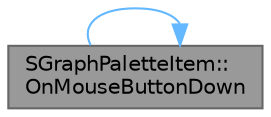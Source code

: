 digraph "SGraphPaletteItem::OnMouseButtonDown"
{
 // INTERACTIVE_SVG=YES
 // LATEX_PDF_SIZE
  bgcolor="transparent";
  edge [fontname=Helvetica,fontsize=10,labelfontname=Helvetica,labelfontsize=10];
  node [fontname=Helvetica,fontsize=10,shape=box,height=0.2,width=0.4];
  rankdir="RL";
  Node1 [id="Node000001",label="SGraphPaletteItem::\lOnMouseButtonDown",height=0.2,width=0.4,color="gray40", fillcolor="grey60", style="filled", fontcolor="black",tooltip="The system calls this method to notify the widget that a mouse button was pressed within it."];
  Node1 -> Node1 [id="edge1_Node000001_Node000001",dir="back",color="steelblue1",style="solid",tooltip=" "];
}

